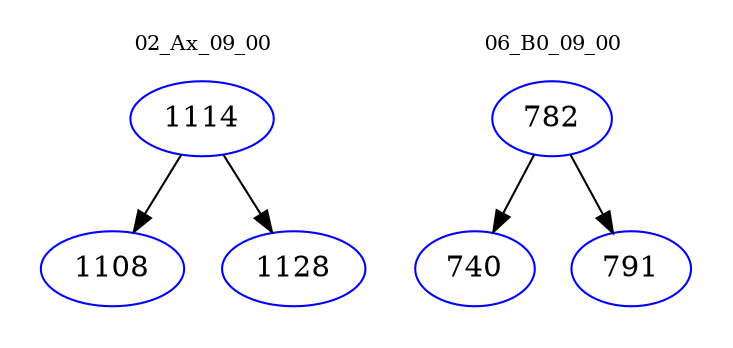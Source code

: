 digraph{
subgraph cluster_0 {
color = white
label = "02_Ax_09_00";
fontsize=10;
T0_1114 [label="1114", color="blue"]
T0_1114 -> T0_1108 [color="black"]
T0_1108 [label="1108", color="blue"]
T0_1114 -> T0_1128 [color="black"]
T0_1128 [label="1128", color="blue"]
}
subgraph cluster_1 {
color = white
label = "06_B0_09_00";
fontsize=10;
T1_782 [label="782", color="blue"]
T1_782 -> T1_740 [color="black"]
T1_740 [label="740", color="blue"]
T1_782 -> T1_791 [color="black"]
T1_791 [label="791", color="blue"]
}
}
